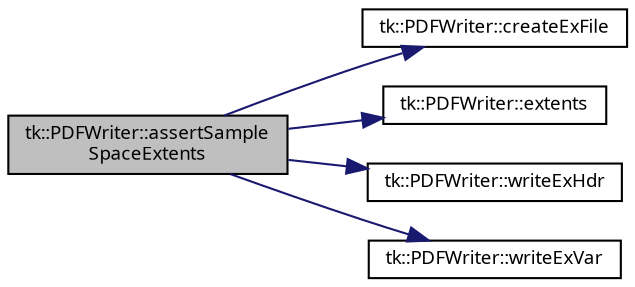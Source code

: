 digraph "tk::PDFWriter::assertSampleSpaceExtents"
{
 // INTERACTIVE_SVG=YES
  bgcolor="transparent";
  edge [fontname="sans-serif",fontsize="9",labelfontname="sans-serif",labelfontsize="9"];
  node [fontname="sans-serif",fontsize="9",shape=record];
  rankdir="LR";
  Node1 [label="tk::PDFWriter::assertSample\lSpaceExtents",height=0.2,width=0.4,color="black", fillcolor="grey75", style="filled", fontcolor="black"];
  Node1 -> Node2 [color="midnightblue",fontsize="9",style="solid",fontname="sans-serif"];
  Node2 [label="tk::PDFWriter::createExFile",height=0.2,width=0.4,color="black",URL="$classtk_1_1_p_d_f_writer.html#a7743163b6192e4767627137ba2463fe7"];
  Node1 -> Node3 [color="midnightblue",fontsize="9",style="solid",fontname="sans-serif"];
  Node3 [label="tk::PDFWriter::extents",height=0.2,width=0.4,color="black",URL="$classtk_1_1_p_d_f_writer.html#a58e74d6f045704bd1f9c6698e6a779ae",tooltip="Query extents and other metadata of univariate PDF sample space. "];
  Node1 -> Node4 [color="midnightblue",fontsize="9",style="solid",fontname="sans-serif"];
  Node4 [label="tk::PDFWriter::writeExHdr",height=0.2,width=0.4,color="black",URL="$classtk_1_1_p_d_f_writer.html#a30df2472b4cb140d9231bbbb28a0679e"];
  Node1 -> Node5 [color="midnightblue",fontsize="9",style="solid",fontname="sans-serif"];
  Node5 [label="tk::PDFWriter::writeExVar",height=0.2,width=0.4,color="black",URL="$classtk_1_1_p_d_f_writer.html#a7be8c9494b06b799f81b0a249567da3f"];
}
